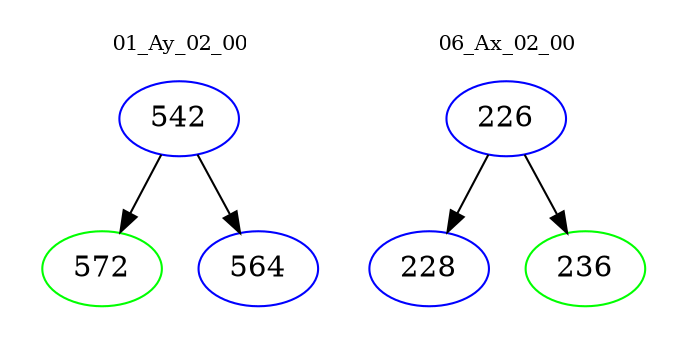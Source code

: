 digraph{
subgraph cluster_0 {
color = white
label = "01_Ay_02_00";
fontsize=10;
T0_542 [label="542", color="blue"]
T0_542 -> T0_572 [color="black"]
T0_572 [label="572", color="green"]
T0_542 -> T0_564 [color="black"]
T0_564 [label="564", color="blue"]
}
subgraph cluster_1 {
color = white
label = "06_Ax_02_00";
fontsize=10;
T1_226 [label="226", color="blue"]
T1_226 -> T1_228 [color="black"]
T1_228 [label="228", color="blue"]
T1_226 -> T1_236 [color="black"]
T1_236 [label="236", color="green"]
}
}

